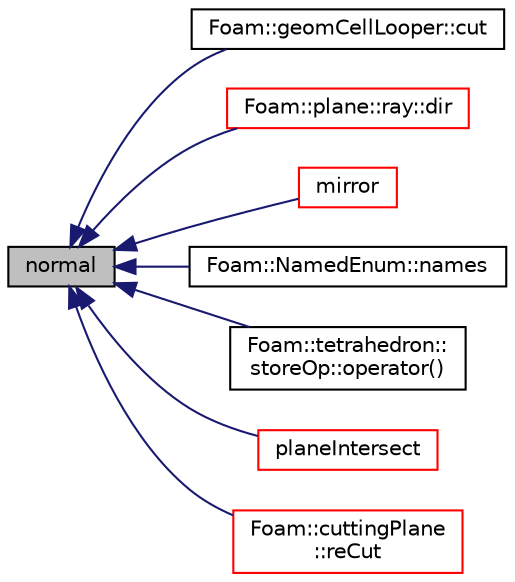 digraph "normal"
{
  bgcolor="transparent";
  edge [fontname="Helvetica",fontsize="10",labelfontname="Helvetica",labelfontsize="10"];
  node [fontname="Helvetica",fontsize="10",shape=record];
  rankdir="LR";
  Node1 [label="normal",height=0.2,width=0.4,color="black", fillcolor="grey75", style="filled", fontcolor="black"];
  Node1 -> Node2 [dir="back",color="midnightblue",fontsize="10",style="solid",fontname="Helvetica"];
  Node2 [label="Foam::geomCellLooper::cut",height=0.2,width=0.4,color="black",URL="$a00930.html#a4b8ab8f7247f5431501510562ee9ba2a",tooltip="Same but now also base point of cut provided (instead of always. "];
  Node1 -> Node3 [dir="back",color="midnightblue",fontsize="10",style="solid",fontname="Helvetica"];
  Node3 [label="Foam::plane::ray::dir",height=0.2,width=0.4,color="red",URL="$a02122.html#a568b640649867daeb0dd333bdfc614b1"];
  Node1 -> Node4 [dir="back",color="midnightblue",fontsize="10",style="solid",fontname="Helvetica"];
  Node4 [label="mirror",height=0.2,width=0.4,color="red",URL="$a01893.html#a201bf6a76844bf0691a1a21ff5e6abd5",tooltip="Mirror the supplied point in the plane. Return the mirrored point. "];
  Node1 -> Node5 [dir="back",color="midnightblue",fontsize="10",style="solid",fontname="Helvetica"];
  Node5 [label="Foam::NamedEnum::names",height=0.2,width=0.4,color="black",URL="$a01601.html#a7350da3a0edd92cd11e6c479c9967dc8"];
  Node1 -> Node6 [dir="back",color="midnightblue",fontsize="10",style="solid",fontname="Helvetica"];
  Node6 [label="Foam::tetrahedron::\lstoreOp::operator()",height=0.2,width=0.4,color="black",URL="$a02524.html#a1983d18f6e6e7de5141bea5b0d6716c4"];
  Node1 -> Node7 [dir="back",color="midnightblue",fontsize="10",style="solid",fontname="Helvetica"];
  Node7 [label="planeIntersect",height=0.2,width=0.4,color="red",URL="$a01893.html#aebd9283b52c2ab06723a37a4abf61466",tooltip="Return the cutting line between this plane and another. "];
  Node1 -> Node8 [dir="back",color="midnightblue",fontsize="10",style="solid",fontname="Helvetica"];
  Node8 [label="Foam::cuttingPlane\l::reCut",height=0.2,width=0.4,color="red",URL="$a00458.html#afc5a74b0ae963b8d5e674c5e8085a158",tooltip="Recut mesh with existing planeDesc, restricted to a list of cells. "];
}
